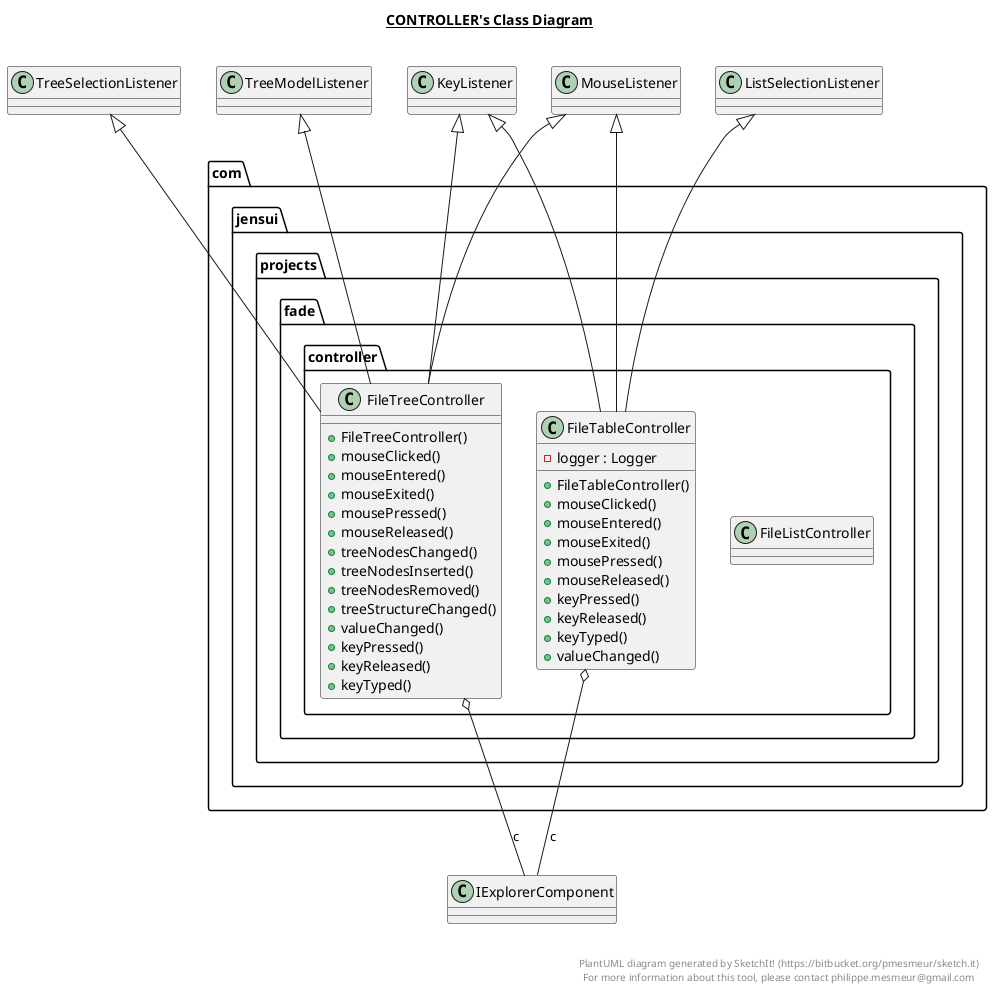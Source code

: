 @startuml

title __CONTROLLER's Class Diagram__\n

  package com.jensui.projects.fade {
    package com.jensui.projects.fade.controller {
      class FileListController {
      }
    }
  }
  

  package com.jensui.projects.fade {
    package com.jensui.projects.fade.controller {
      class FileTableController {
          - logger : Logger
          + FileTableController()
          + mouseClicked()
          + mouseEntered()
          + mouseExited()
          + mousePressed()
          + mouseReleased()
          + keyPressed()
          + keyReleased()
          + keyTyped()
          + valueChanged()
      }
    }
  }
  

  package com.jensui.projects.fade {
    package com.jensui.projects.fade.controller {
      class FileTreeController {
          + FileTreeController()
          + mouseClicked()
          + mouseEntered()
          + mouseExited()
          + mousePressed()
          + mouseReleased()
          + treeNodesChanged()
          + treeNodesInserted()
          + treeNodesRemoved()
          + treeStructureChanged()
          + valueChanged()
          + keyPressed()
          + keyReleased()
          + keyTyped()
      }
    }
  }
  

  FileTableController -up-|> MouseListener
  FileTableController -up-|> KeyListener
  FileTableController -up-|> ListSelectionListener
  FileTableController o-- IExplorerComponent : c
  FileTreeController -up-|> MouseListener
  FileTreeController -up-|> KeyListener
  FileTreeController -up-|> TreeModelListener
  FileTreeController -up-|> TreeSelectionListener
  FileTreeController o-- IExplorerComponent : c


right footer


PlantUML diagram generated by SketchIt! (https://bitbucket.org/pmesmeur/sketch.it)
For more information about this tool, please contact philippe.mesmeur@gmail.com
endfooter

@enduml
